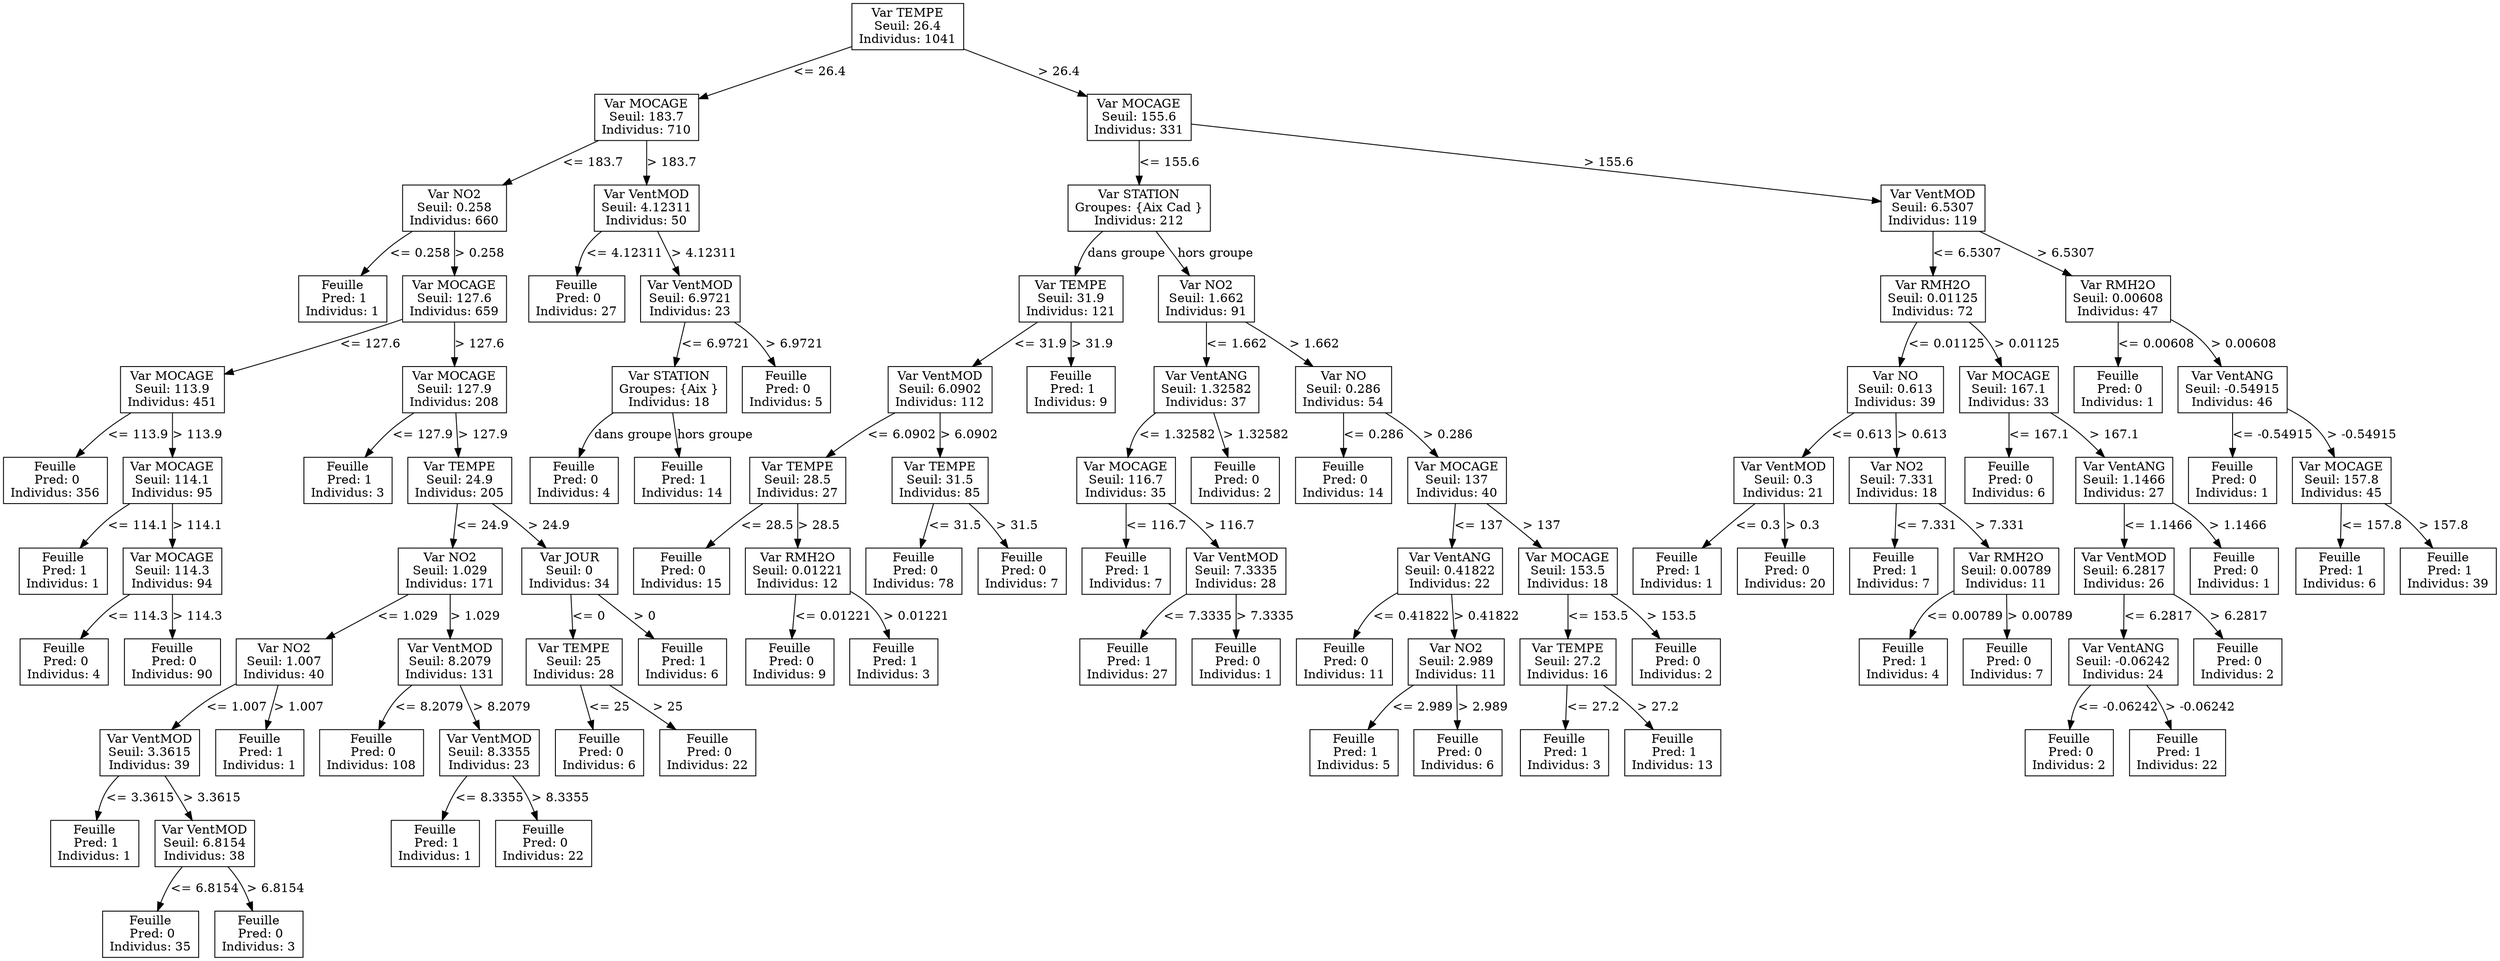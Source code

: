 digraph Arbre {
  node [shape=box];
  0 [label="Var TEMPE\nSeuil: 26.4\nIndividus: 1041"];
  1 [label="Var MOCAGE\nSeuil: 183.7\nIndividus: 710"];
  2 [label="Var NO2\nSeuil: 0.258\nIndividus: 660"];
  3 [label="Feuille\n Pred: 1\nIndividus: 1"];
  2 -> 3 [label="<= 0.258"];
  4 [label="Var MOCAGE\nSeuil: 127.6\nIndividus: 659"];
  5 [label="Var MOCAGE\nSeuil: 113.9\nIndividus: 451"];
  6 [label="Feuille\n Pred: 0\nIndividus: 356"];
  5 -> 6 [label="<= 113.9"];
  7 [label="Var MOCAGE\nSeuil: 114.1\nIndividus: 95"];
  8 [label="Feuille\n Pred: 1\nIndividus: 1"];
  7 -> 8 [label="<= 114.1"];
  9 [label="Var MOCAGE\nSeuil: 114.3\nIndividus: 94"];
  10 [label="Feuille\n Pred: 0\nIndividus: 4"];
  9 -> 10 [label="<= 114.3"];
  11 [label="Feuille\n Pred: 0\nIndividus: 90"];
  9 -> 11 [label="> 114.3"];
  7 -> 9 [label="> 114.1"];
  5 -> 7 [label="> 113.9"];
  4 -> 5 [label="<= 127.6"];
  12 [label="Var MOCAGE\nSeuil: 127.9\nIndividus: 208"];
  13 [label="Feuille\n Pred: 1\nIndividus: 3"];
  12 -> 13 [label="<= 127.9"];
  14 [label="Var TEMPE\nSeuil: 24.9\nIndividus: 205"];
  15 [label="Var NO2\nSeuil: 1.029\nIndividus: 171"];
  16 [label="Var NO2\nSeuil: 1.007\nIndividus: 40"];
  17 [label="Var VentMOD\nSeuil: 3.3615\nIndividus: 39"];
  18 [label="Feuille\n Pred: 1\nIndividus: 1"];
  17 -> 18 [label="<= 3.3615"];
  19 [label="Var VentMOD\nSeuil: 6.8154\nIndividus: 38"];
  20 [label="Feuille\n Pred: 0\nIndividus: 35"];
  19 -> 20 [label="<= 6.8154"];
  21 [label="Feuille\n Pred: 0\nIndividus: 3"];
  19 -> 21 [label="> 6.8154"];
  17 -> 19 [label="> 3.3615"];
  16 -> 17 [label="<= 1.007"];
  22 [label="Feuille\n Pred: 1\nIndividus: 1"];
  16 -> 22 [label="> 1.007"];
  15 -> 16 [label="<= 1.029"];
  23 [label="Var VentMOD\nSeuil: 8.2079\nIndividus: 131"];
  24 [label="Feuille\n Pred: 0\nIndividus: 108"];
  23 -> 24 [label="<= 8.2079"];
  25 [label="Var VentMOD\nSeuil: 8.3355\nIndividus: 23"];
  26 [label="Feuille\n Pred: 1\nIndividus: 1"];
  25 -> 26 [label="<= 8.3355"];
  27 [label="Feuille\n Pred: 0\nIndividus: 22"];
  25 -> 27 [label="> 8.3355"];
  23 -> 25 [label="> 8.2079"];
  15 -> 23 [label="> 1.029"];
  14 -> 15 [label="<= 24.9"];
  28 [label="Var JOUR\nSeuil: 0\nIndividus: 34"];
  29 [label="Var TEMPE\nSeuil: 25\nIndividus: 28"];
  30 [label="Feuille\n Pred: 0\nIndividus: 6"];
  29 -> 30 [label="<= 25"];
  31 [label="Feuille\n Pred: 0\nIndividus: 22"];
  29 -> 31 [label="> 25"];
  28 -> 29 [label="<= 0"];
  32 [label="Feuille\n Pred: 1\nIndividus: 6"];
  28 -> 32 [label="> 0"];
  14 -> 28 [label="> 24.9"];
  12 -> 14 [label="> 127.9"];
  4 -> 12 [label="> 127.6"];
  2 -> 4 [label="> 0.258"];
  1 -> 2 [label="<= 183.7"];
  33 [label="Var VentMOD\nSeuil: 4.12311\nIndividus: 50"];
  34 [label="Feuille\n Pred: 0\nIndividus: 27"];
  33 -> 34 [label="<= 4.12311"];
  35 [label="Var VentMOD\nSeuil: 6.9721\nIndividus: 23"];
  36 [label="Var STATION\nGroupes: {Aix }\nIndividus: 18"];
  37 [label="Feuille\n Pred: 0\nIndividus: 4"];
  36 -> 37 [label="dans groupe"];
  38 [label="Feuille\n Pred: 1\nIndividus: 14"];
  36 -> 38 [label="hors groupe"];
  35 -> 36 [label="<= 6.9721"];
  39 [label="Feuille\n Pred: 0\nIndividus: 5"];
  35 -> 39 [label="> 6.9721"];
  33 -> 35 [label="> 4.12311"];
  1 -> 33 [label="> 183.7"];
  0 -> 1 [label="<= 26.4"];
  40 [label="Var MOCAGE\nSeuil: 155.6\nIndividus: 331"];
  41 [label="Var STATION\nGroupes: {Aix Cad }\nIndividus: 212"];
  42 [label="Var TEMPE\nSeuil: 31.9\nIndividus: 121"];
  43 [label="Var VentMOD\nSeuil: 6.0902\nIndividus: 112"];
  44 [label="Var TEMPE\nSeuil: 28.5\nIndividus: 27"];
  45 [label="Feuille\n Pred: 0\nIndividus: 15"];
  44 -> 45 [label="<= 28.5"];
  46 [label="Var RMH2O\nSeuil: 0.01221\nIndividus: 12"];
  47 [label="Feuille\n Pred: 0\nIndividus: 9"];
  46 -> 47 [label="<= 0.01221"];
  48 [label="Feuille\n Pred: 1\nIndividus: 3"];
  46 -> 48 [label="> 0.01221"];
  44 -> 46 [label="> 28.5"];
  43 -> 44 [label="<= 6.0902"];
  49 [label="Var TEMPE\nSeuil: 31.5\nIndividus: 85"];
  50 [label="Feuille\n Pred: 0\nIndividus: 78"];
  49 -> 50 [label="<= 31.5"];
  51 [label="Feuille\n Pred: 0\nIndividus: 7"];
  49 -> 51 [label="> 31.5"];
  43 -> 49 [label="> 6.0902"];
  42 -> 43 [label="<= 31.9"];
  52 [label="Feuille\n Pred: 1\nIndividus: 9"];
  42 -> 52 [label="> 31.9"];
  41 -> 42 [label="dans groupe"];
  53 [label="Var NO2\nSeuil: 1.662\nIndividus: 91"];
  54 [label="Var VentANG\nSeuil: 1.32582\nIndividus: 37"];
  55 [label="Var MOCAGE\nSeuil: 116.7\nIndividus: 35"];
  56 [label="Feuille\n Pred: 1\nIndividus: 7"];
  55 -> 56 [label="<= 116.7"];
  57 [label="Var VentMOD\nSeuil: 7.3335\nIndividus: 28"];
  58 [label="Feuille\n Pred: 1\nIndividus: 27"];
  57 -> 58 [label="<= 7.3335"];
  59 [label="Feuille\n Pred: 0\nIndividus: 1"];
  57 -> 59 [label="> 7.3335"];
  55 -> 57 [label="> 116.7"];
  54 -> 55 [label="<= 1.32582"];
  60 [label="Feuille\n Pred: 0\nIndividus: 2"];
  54 -> 60 [label="> 1.32582"];
  53 -> 54 [label="<= 1.662"];
  61 [label="Var NO\nSeuil: 0.286\nIndividus: 54"];
  62 [label="Feuille\n Pred: 0\nIndividus: 14"];
  61 -> 62 [label="<= 0.286"];
  63 [label="Var MOCAGE\nSeuil: 137\nIndividus: 40"];
  64 [label="Var VentANG\nSeuil: 0.41822\nIndividus: 22"];
  65 [label="Feuille\n Pred: 0\nIndividus: 11"];
  64 -> 65 [label="<= 0.41822"];
  66 [label="Var NO2\nSeuil: 2.989\nIndividus: 11"];
  67 [label="Feuille\n Pred: 1\nIndividus: 5"];
  66 -> 67 [label="<= 2.989"];
  68 [label="Feuille\n Pred: 0\nIndividus: 6"];
  66 -> 68 [label="> 2.989"];
  64 -> 66 [label="> 0.41822"];
  63 -> 64 [label="<= 137"];
  69 [label="Var MOCAGE\nSeuil: 153.5\nIndividus: 18"];
  70 [label="Var TEMPE\nSeuil: 27.2\nIndividus: 16"];
  71 [label="Feuille\n Pred: 1\nIndividus: 3"];
  70 -> 71 [label="<= 27.2"];
  72 [label="Feuille\n Pred: 1\nIndividus: 13"];
  70 -> 72 [label="> 27.2"];
  69 -> 70 [label="<= 153.5"];
  73 [label="Feuille\n Pred: 0\nIndividus: 2"];
  69 -> 73 [label="> 153.5"];
  63 -> 69 [label="> 137"];
  61 -> 63 [label="> 0.286"];
  53 -> 61 [label="> 1.662"];
  41 -> 53 [label="hors groupe"];
  40 -> 41 [label="<= 155.6"];
  74 [label="Var VentMOD\nSeuil: 6.5307\nIndividus: 119"];
  75 [label="Var RMH2O\nSeuil: 0.01125\nIndividus: 72"];
  76 [label="Var NO\nSeuil: 0.613\nIndividus: 39"];
  77 [label="Var VentMOD\nSeuil: 0.3\nIndividus: 21"];
  78 [label="Feuille\n Pred: 1\nIndividus: 1"];
  77 -> 78 [label="<= 0.3"];
  79 [label="Feuille\n Pred: 0\nIndividus: 20"];
  77 -> 79 [label="> 0.3"];
  76 -> 77 [label="<= 0.613"];
  80 [label="Var NO2\nSeuil: 7.331\nIndividus: 18"];
  81 [label="Feuille\n Pred: 1\nIndividus: 7"];
  80 -> 81 [label="<= 7.331"];
  82 [label="Var RMH2O\nSeuil: 0.00789\nIndividus: 11"];
  83 [label="Feuille\n Pred: 1\nIndividus: 4"];
  82 -> 83 [label="<= 0.00789"];
  84 [label="Feuille\n Pred: 0\nIndividus: 7"];
  82 -> 84 [label="> 0.00789"];
  80 -> 82 [label="> 7.331"];
  76 -> 80 [label="> 0.613"];
  75 -> 76 [label="<= 0.01125"];
  85 [label="Var MOCAGE\nSeuil: 167.1\nIndividus: 33"];
  86 [label="Feuille\n Pred: 0\nIndividus: 6"];
  85 -> 86 [label="<= 167.1"];
  87 [label="Var VentANG\nSeuil: 1.1466\nIndividus: 27"];
  88 [label="Var VentMOD\nSeuil: 6.2817\nIndividus: 26"];
  89 [label="Var VentANG\nSeuil: -0.06242\nIndividus: 24"];
  90 [label="Feuille\n Pred: 0\nIndividus: 2"];
  89 -> 90 [label="<= -0.06242"];
  91 [label="Feuille\n Pred: 1\nIndividus: 22"];
  89 -> 91 [label="> -0.06242"];
  88 -> 89 [label="<= 6.2817"];
  92 [label="Feuille\n Pred: 0\nIndividus: 2"];
  88 -> 92 [label="> 6.2817"];
  87 -> 88 [label="<= 1.1466"];
  93 [label="Feuille\n Pred: 0\nIndividus: 1"];
  87 -> 93 [label="> 1.1466"];
  85 -> 87 [label="> 167.1"];
  75 -> 85 [label="> 0.01125"];
  74 -> 75 [label="<= 6.5307"];
  94 [label="Var RMH2O\nSeuil: 0.00608\nIndividus: 47"];
  95 [label="Feuille\n Pred: 0\nIndividus: 1"];
  94 -> 95 [label="<= 0.00608"];
  96 [label="Var VentANG\nSeuil: -0.54915\nIndividus: 46"];
  97 [label="Feuille\n Pred: 0\nIndividus: 1"];
  96 -> 97 [label="<= -0.54915"];
  98 [label="Var MOCAGE\nSeuil: 157.8\nIndividus: 45"];
  99 [label="Feuille\n Pred: 1\nIndividus: 6"];
  98 -> 99 [label="<= 157.8"];
  100 [label="Feuille\n Pred: 1\nIndividus: 39"];
  98 -> 100 [label="> 157.8"];
  96 -> 98 [label="> -0.54915"];
  94 -> 96 [label="> 0.00608"];
  74 -> 94 [label="> 6.5307"];
  40 -> 74 [label="> 155.6"];
  0 -> 40 [label="> 26.4"];
}
